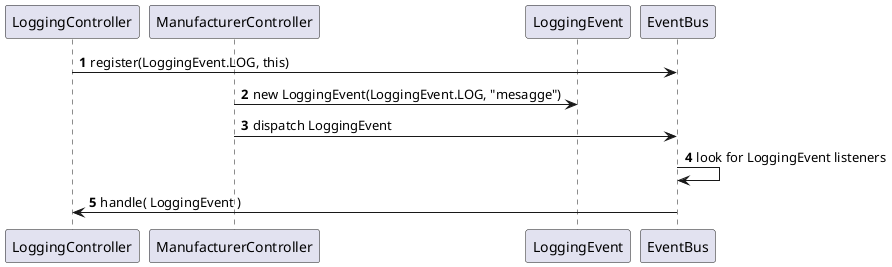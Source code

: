 @startuml
'https://plantuml.com/sequence-diagram

autonumber

participant LoggingController
participant ManufacturerController
participant LoggingEvent

LoggingController -> EventBus: register(LoggingEvent.LOG, this)

ManufacturerController -> LoggingEvent: new LoggingEvent(LoggingEvent.LOG, "mesagge")
ManufacturerController -> EventBus: dispatch LoggingEvent
EventBus -> EventBus: look for LoggingEvent listeners
EventBus -> LoggingController: handle( LoggingEvent )

@enduml